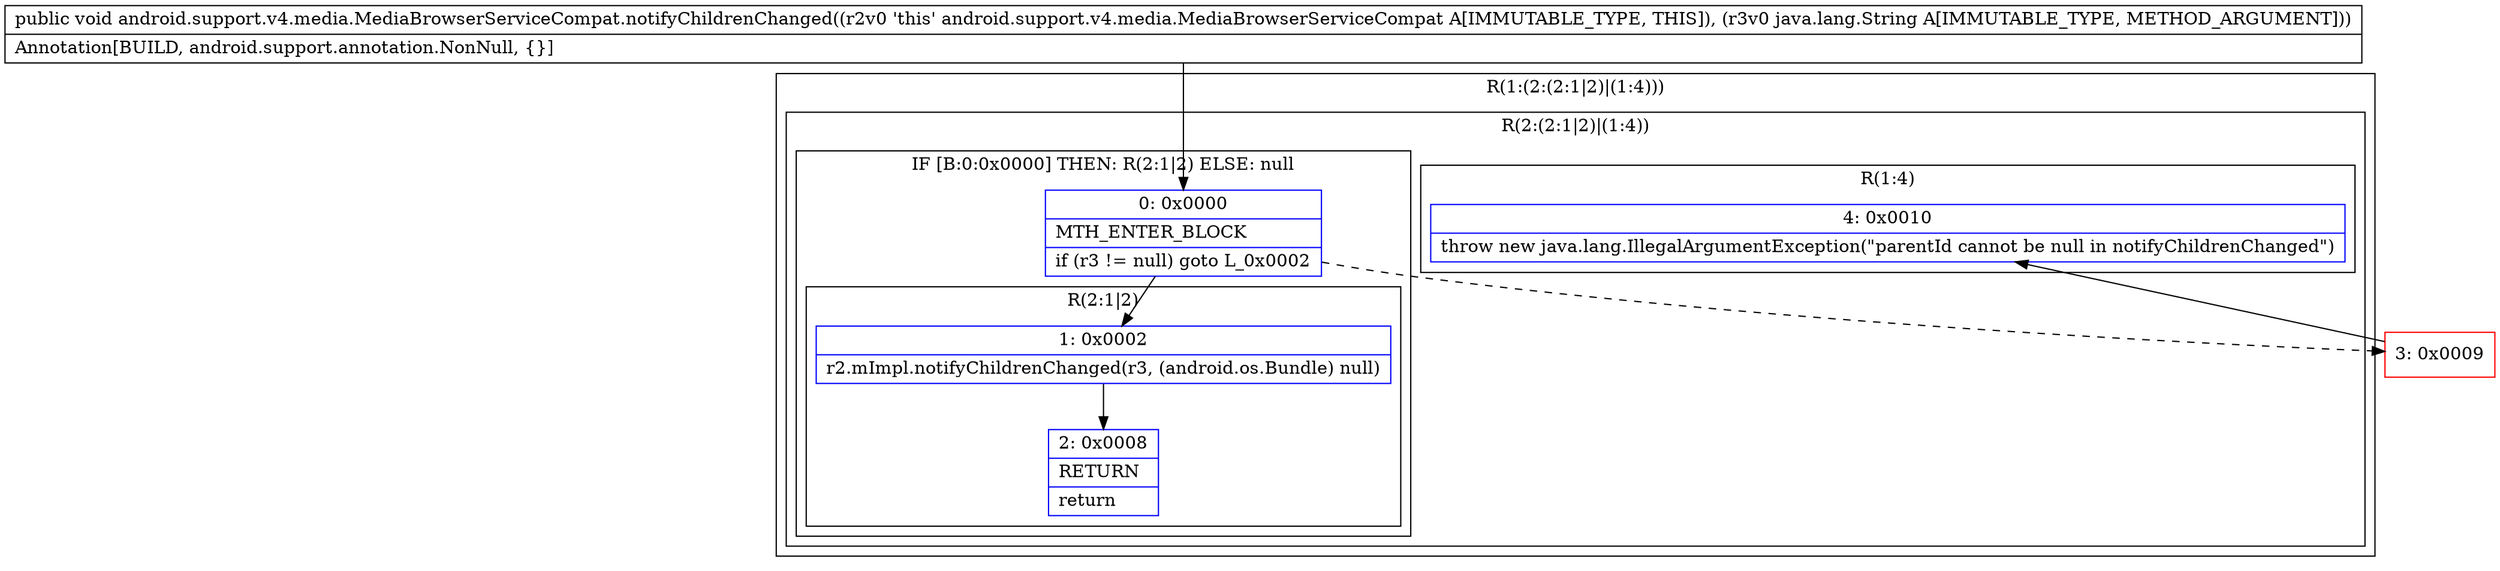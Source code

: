 digraph "CFG forandroid.support.v4.media.MediaBrowserServiceCompat.notifyChildrenChanged(Ljava\/lang\/String;)V" {
subgraph cluster_Region_916137715 {
label = "R(1:(2:(2:1|2)|(1:4)))";
node [shape=record,color=blue];
subgraph cluster_Region_658452607 {
label = "R(2:(2:1|2)|(1:4))";
node [shape=record,color=blue];
subgraph cluster_IfRegion_398620895 {
label = "IF [B:0:0x0000] THEN: R(2:1|2) ELSE: null";
node [shape=record,color=blue];
Node_0 [shape=record,label="{0\:\ 0x0000|MTH_ENTER_BLOCK\l|if (r3 != null) goto L_0x0002\l}"];
subgraph cluster_Region_1783888430 {
label = "R(2:1|2)";
node [shape=record,color=blue];
Node_1 [shape=record,label="{1\:\ 0x0002|r2.mImpl.notifyChildrenChanged(r3, (android.os.Bundle) null)\l}"];
Node_2 [shape=record,label="{2\:\ 0x0008|RETURN\l|return\l}"];
}
}
subgraph cluster_Region_93381929 {
label = "R(1:4)";
node [shape=record,color=blue];
Node_4 [shape=record,label="{4\:\ 0x0010|throw new java.lang.IllegalArgumentException(\"parentId cannot be null in notifyChildrenChanged\")\l}"];
}
}
}
Node_3 [shape=record,color=red,label="{3\:\ 0x0009}"];
MethodNode[shape=record,label="{public void android.support.v4.media.MediaBrowserServiceCompat.notifyChildrenChanged((r2v0 'this' android.support.v4.media.MediaBrowserServiceCompat A[IMMUTABLE_TYPE, THIS]), (r3v0 java.lang.String A[IMMUTABLE_TYPE, METHOD_ARGUMENT]))  | Annotation[BUILD, android.support.annotation.NonNull, \{\}]\l}"];
MethodNode -> Node_0;
Node_0 -> Node_1;
Node_0 -> Node_3[style=dashed];
Node_1 -> Node_2;
Node_3 -> Node_4;
}

